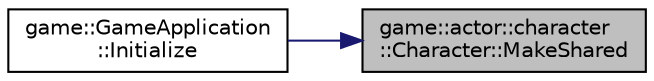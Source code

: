 digraph "game::actor::character::Character::MakeShared"
{
 // LATEX_PDF_SIZE
  edge [fontname="Helvetica",fontsize="10",labelfontname="Helvetica",labelfontsize="10"];
  node [fontname="Helvetica",fontsize="10",shape=record];
  rankdir="RL";
  Node1 [label="game::actor::character\l::Character::MakeShared",height=0.2,width=0.4,color="black", fillcolor="grey75", style="filled", fontcolor="black",tooltip="名前付きコンストラクタ"];
  Node1 -> Node2 [dir="back",color="midnightblue",fontsize="10",style="solid"];
  Node2 [label="game::GameApplication\l::Initialize",height=0.2,width=0.4,color="black", fillcolor="white", style="filled",URL="$classgame_1_1_game_application.html#a4846686ab8b7a44acb96ff03b249e9e6",tooltip="初期化"];
}
